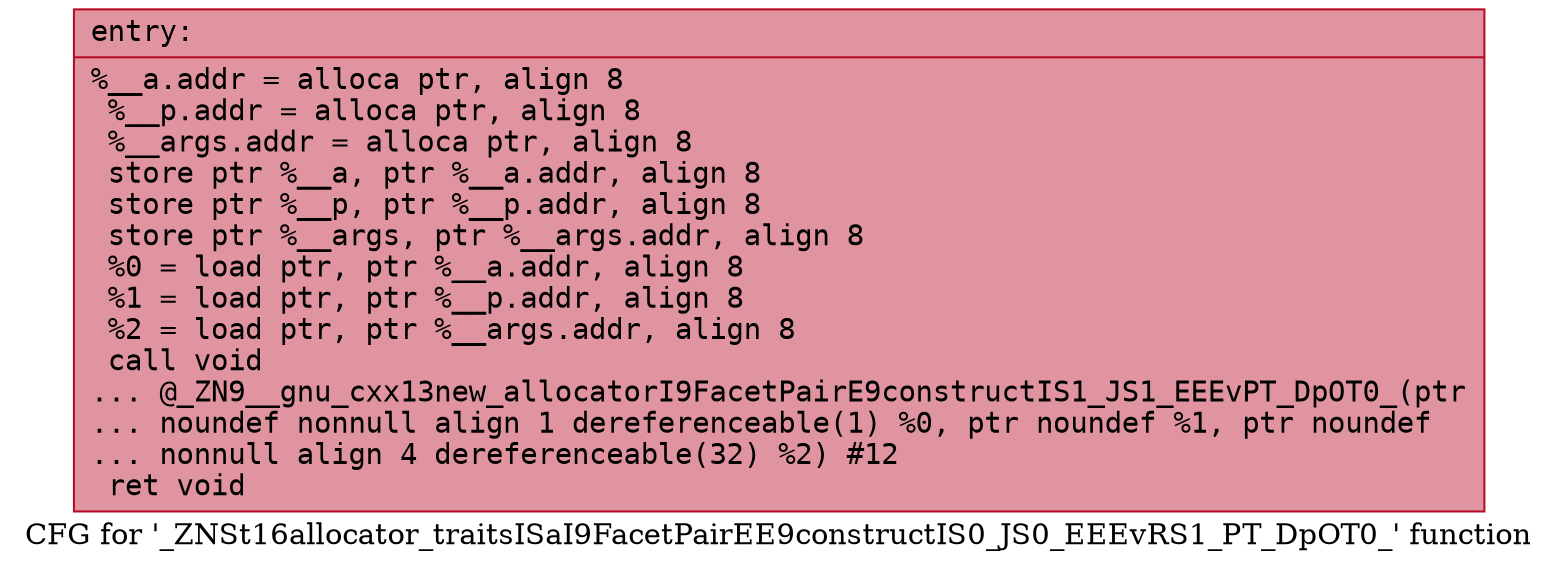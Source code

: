 digraph "CFG for '_ZNSt16allocator_traitsISaI9FacetPairEE9constructIS0_JS0_EEEvRS1_PT_DpOT0_' function" {
	label="CFG for '_ZNSt16allocator_traitsISaI9FacetPairEE9constructIS0_JS0_EEEvRS1_PT_DpOT0_' function";

	Node0x5606e0149440 [shape=record,color="#b70d28ff", style=filled, fillcolor="#b70d2870" fontname="Courier",label="{entry:\l|  %__a.addr = alloca ptr, align 8\l  %__p.addr = alloca ptr, align 8\l  %__args.addr = alloca ptr, align 8\l  store ptr %__a, ptr %__a.addr, align 8\l  store ptr %__p, ptr %__p.addr, align 8\l  store ptr %__args, ptr %__args.addr, align 8\l  %0 = load ptr, ptr %__a.addr, align 8\l  %1 = load ptr, ptr %__p.addr, align 8\l  %2 = load ptr, ptr %__args.addr, align 8\l  call void\l... @_ZN9__gnu_cxx13new_allocatorI9FacetPairE9constructIS1_JS1_EEEvPT_DpOT0_(ptr\l... noundef nonnull align 1 dereferenceable(1) %0, ptr noundef %1, ptr noundef\l... nonnull align 4 dereferenceable(32) %2) #12\l  ret void\l}"];
}
